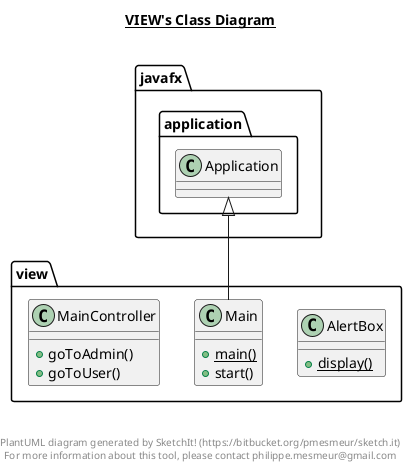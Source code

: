 @startuml

title __VIEW's Class Diagram__\n

  namespace view {
    class view.AlertBox {
        {static} + display()
    }
  }
  

  namespace view {
    class view.Main {
        {static} + main()
        + start()
    }
  }
  

  namespace view {
    class view.MainController {
        + goToAdmin()
        + goToUser()
    }
  }
  

  view.Main -up-|> javafx.application.Application


right footer


PlantUML diagram generated by SketchIt! (https://bitbucket.org/pmesmeur/sketch.it)
For more information about this tool, please contact philippe.mesmeur@gmail.com
endfooter

@enduml
